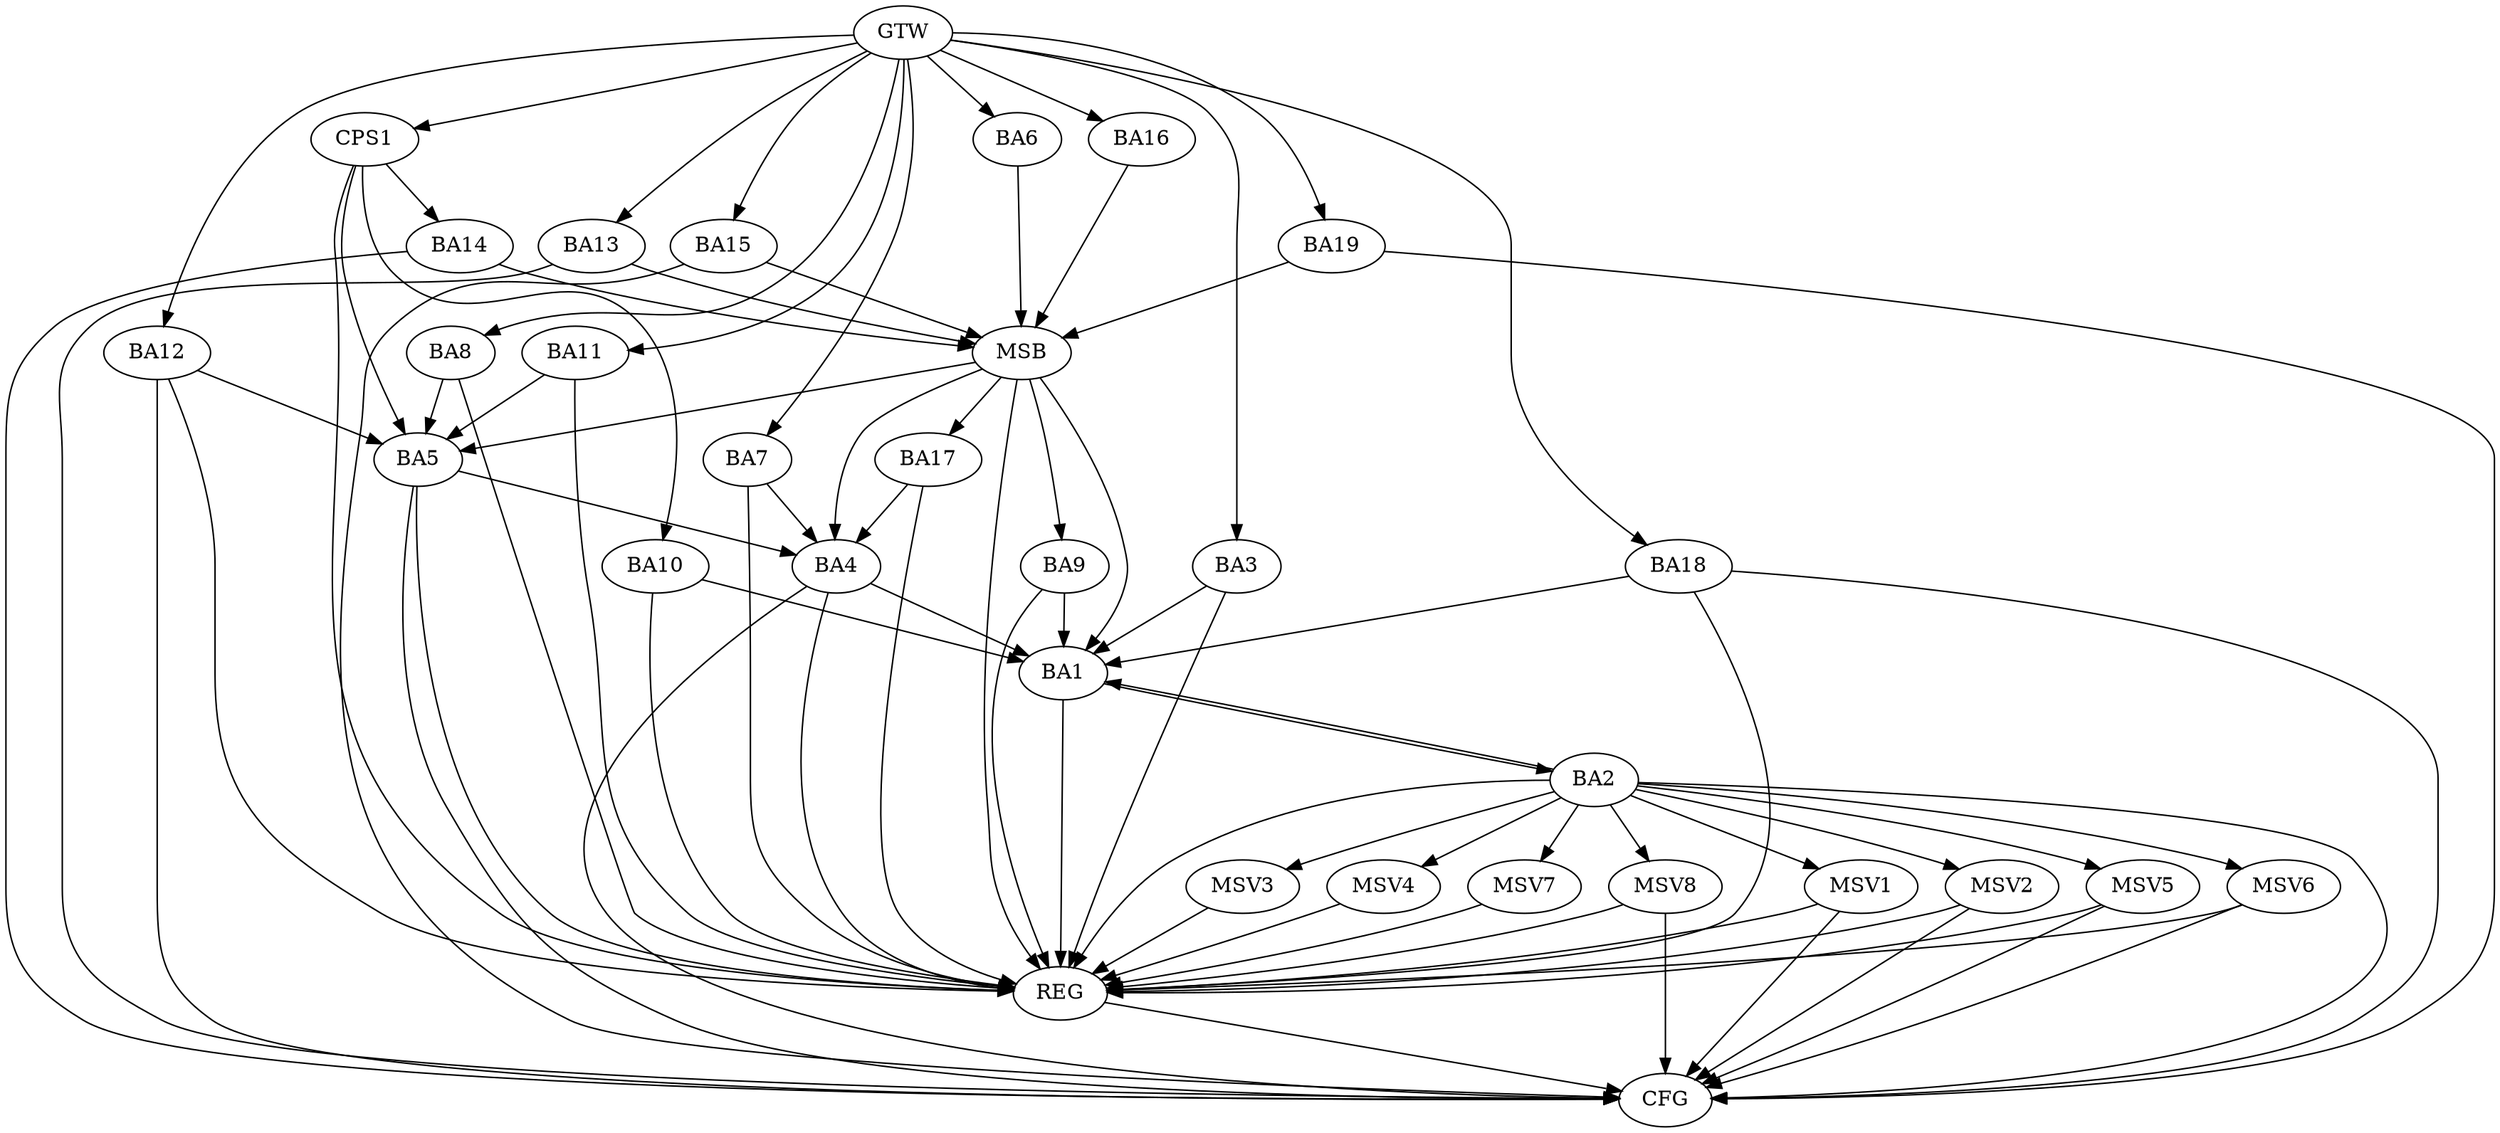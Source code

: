 strict digraph G {
  BA1 [ label="BA1" ];
  BA2 [ label="BA2" ];
  BA3 [ label="BA3" ];
  BA4 [ label="BA4" ];
  BA5 [ label="BA5" ];
  BA6 [ label="BA6" ];
  BA7 [ label="BA7" ];
  BA8 [ label="BA8" ];
  BA9 [ label="BA9" ];
  BA10 [ label="BA10" ];
  BA11 [ label="BA11" ];
  BA12 [ label="BA12" ];
  BA13 [ label="BA13" ];
  BA14 [ label="BA14" ];
  BA15 [ label="BA15" ];
  BA16 [ label="BA16" ];
  BA17 [ label="BA17" ];
  BA18 [ label="BA18" ];
  BA19 [ label="BA19" ];
  CPS1 [ label="CPS1" ];
  GTW [ label="GTW" ];
  REG [ label="REG" ];
  MSB [ label="MSB" ];
  CFG [ label="CFG" ];
  MSV1 [ label="MSV1" ];
  MSV2 [ label="MSV2" ];
  MSV3 [ label="MSV3" ];
  MSV4 [ label="MSV4" ];
  MSV5 [ label="MSV5" ];
  MSV6 [ label="MSV6" ];
  MSV7 [ label="MSV7" ];
  MSV8 [ label="MSV8" ];
  BA1 -> BA2;
  BA2 -> BA1;
  BA3 -> BA1;
  BA4 -> BA1;
  BA5 -> BA4;
  BA7 -> BA4;
  BA8 -> BA5;
  BA9 -> BA1;
  BA10 -> BA1;
  BA11 -> BA5;
  BA12 -> BA5;
  BA17 -> BA4;
  BA18 -> BA1;
  CPS1 -> BA10;
  CPS1 -> BA5;
  CPS1 -> BA14;
  GTW -> BA3;
  GTW -> BA6;
  GTW -> BA7;
  GTW -> BA8;
  GTW -> BA11;
  GTW -> BA12;
  GTW -> BA13;
  GTW -> BA15;
  GTW -> BA16;
  GTW -> BA18;
  GTW -> BA19;
  GTW -> CPS1;
  BA1 -> REG;
  BA2 -> REG;
  BA3 -> REG;
  BA4 -> REG;
  BA5 -> REG;
  BA7 -> REG;
  BA8 -> REG;
  BA9 -> REG;
  BA10 -> REG;
  BA11 -> REG;
  BA12 -> REG;
  BA17 -> REG;
  BA18 -> REG;
  CPS1 -> REG;
  BA6 -> MSB;
  MSB -> BA5;
  MSB -> REG;
  BA13 -> MSB;
  MSB -> BA4;
  BA14 -> MSB;
  BA15 -> MSB;
  MSB -> BA1;
  BA16 -> MSB;
  MSB -> BA9;
  BA19 -> MSB;
  MSB -> BA17;
  BA13 -> CFG;
  BA4 -> CFG;
  BA12 -> CFG;
  BA2 -> CFG;
  BA19 -> CFG;
  BA18 -> CFG;
  BA15 -> CFG;
  BA5 -> CFG;
  BA14 -> CFG;
  REG -> CFG;
  BA2 -> MSV1;
  MSV1 -> REG;
  MSV1 -> CFG;
  BA2 -> MSV2;
  BA2 -> MSV3;
  MSV2 -> REG;
  MSV2 -> CFG;
  MSV3 -> REG;
  BA2 -> MSV4;
  MSV4 -> REG;
  BA2 -> MSV5;
  MSV5 -> REG;
  MSV5 -> CFG;
  BA2 -> MSV6;
  BA2 -> MSV7;
  BA2 -> MSV8;
  MSV6 -> REG;
  MSV6 -> CFG;
  MSV7 -> REG;
  MSV8 -> REG;
  MSV8 -> CFG;
}
